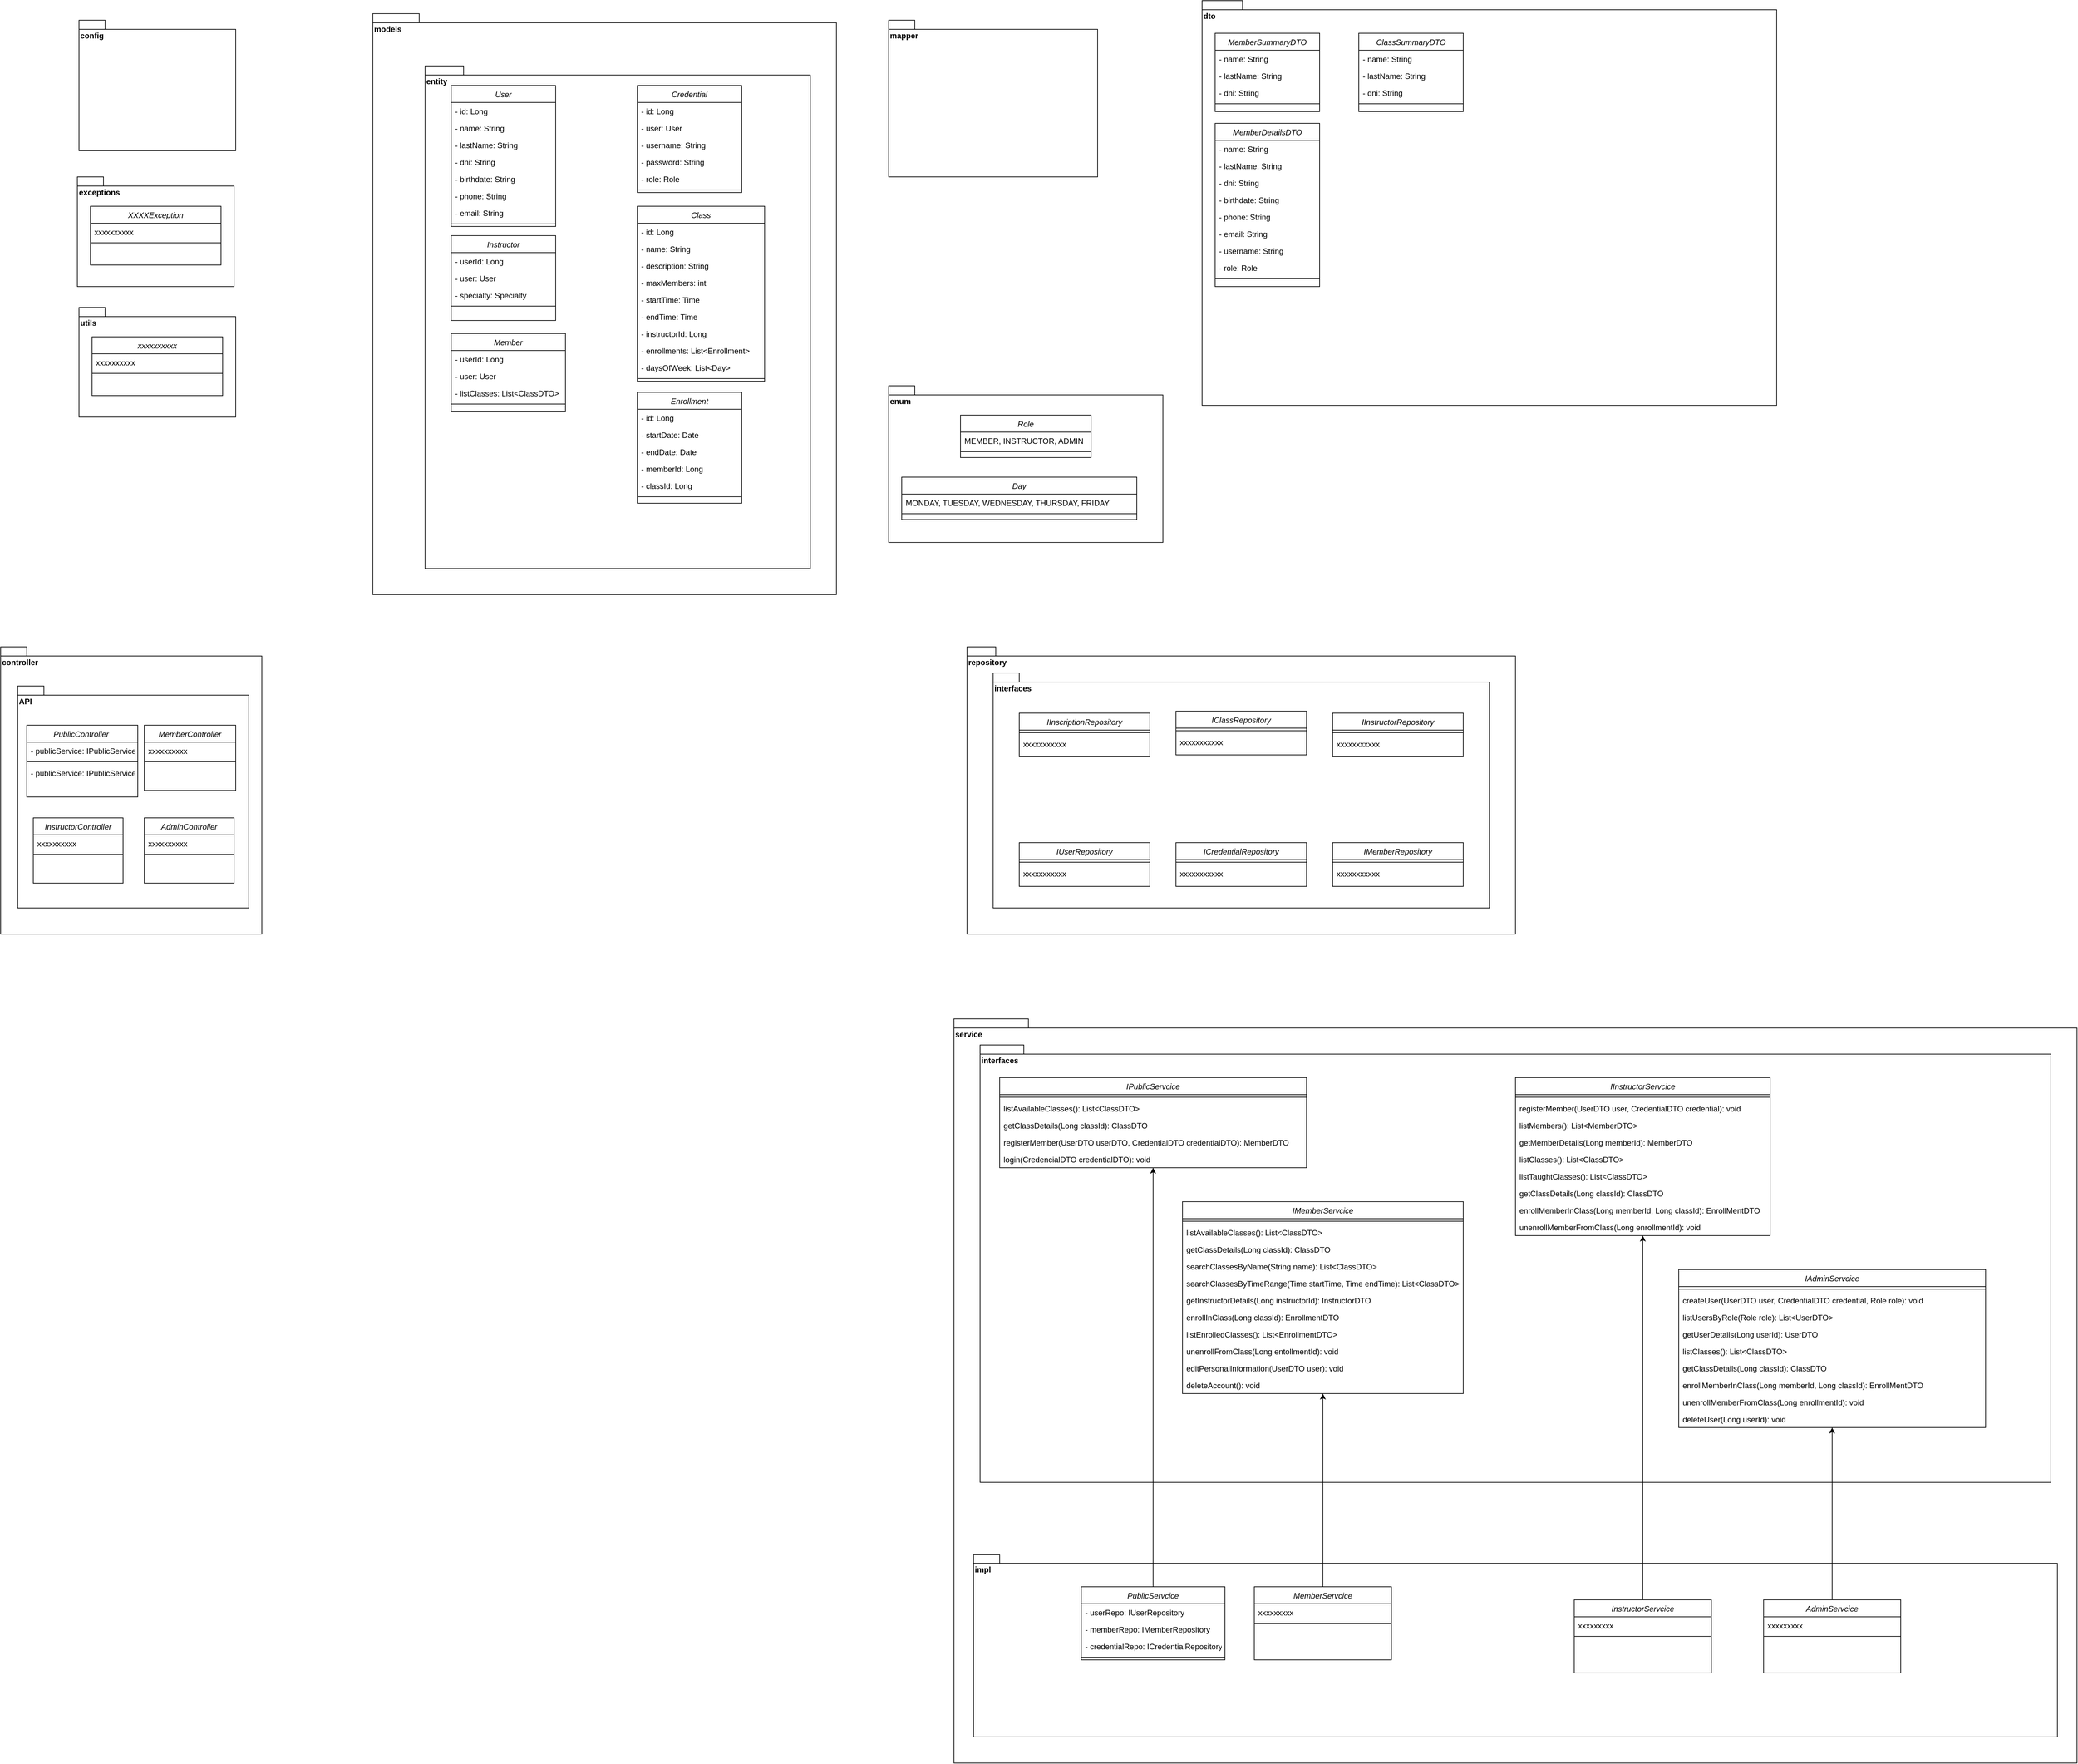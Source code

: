 <mxfile version="26.2.15">
  <diagram name="Página-1" id="p460b9YzsI_U2nG9TR7R">
    <mxGraphModel dx="4498" dy="1746" grid="1" gridSize="10" guides="1" tooltips="1" connect="1" arrows="1" fold="1" page="0" pageScale="1" pageWidth="827" pageHeight="1169" math="0" shadow="0">
      <root>
        <mxCell id="0" />
        <mxCell id="1" parent="0" />
        <mxCell id="_upFBxKR6f7IGh7Ch78z-1" value="controller" style="shape=folder;fontStyle=1;spacingTop=10;tabWidth=40;tabHeight=14;tabPosition=left;html=1;whiteSpace=wrap;align=left;verticalAlign=top;rounded=0;" parent="1" vertex="1">
          <mxGeometry x="-1360" y="640" width="400" height="440" as="geometry" />
        </mxCell>
        <mxCell id="_upFBxKR6f7IGh7Ch78z-163" value="API" style="shape=folder;fontStyle=1;spacingTop=10;tabWidth=40;tabHeight=14;tabPosition=left;html=1;whiteSpace=wrap;align=left;verticalAlign=top;rounded=0;" parent="1" vertex="1">
          <mxGeometry x="-1333.75" y="700" width="353.75" height="340" as="geometry" />
        </mxCell>
        <mxCell id="_upFBxKR6f7IGh7Ch78z-2" value="PublicController " style="swimlane;fontStyle=2;align=center;verticalAlign=top;childLayout=stackLayout;horizontal=1;startSize=26;horizontalStack=0;resizeParent=1;resizeLast=0;collapsible=1;marginBottom=0;rounded=0;shadow=0;strokeWidth=1;" parent="1" vertex="1">
          <mxGeometry x="-1320" y="760" width="170" height="110" as="geometry">
            <mxRectangle x="230" y="140" width="160" height="26" as="alternateBounds" />
          </mxGeometry>
        </mxCell>
        <mxCell id="_upFBxKR6f7IGh7Ch78z-3" value="- publicService: IPublicService" style="text;align=left;verticalAlign=top;spacingLeft=4;spacingRight=4;overflow=hidden;rotatable=0;points=[[0,0.5],[1,0.5]];portConstraint=eastwest;rounded=0;" parent="_upFBxKR6f7IGh7Ch78z-2" vertex="1">
          <mxGeometry y="26" width="170" height="26" as="geometry" />
        </mxCell>
        <mxCell id="_upFBxKR6f7IGh7Ch78z-4" value="" style="line;html=1;strokeWidth=1;align=left;verticalAlign=middle;spacingTop=-1;spacingLeft=3;spacingRight=3;rotatable=0;labelPosition=right;points=[];portConstraint=eastwest;rounded=0;" parent="_upFBxKR6f7IGh7Ch78z-2" vertex="1">
          <mxGeometry y="52" width="170" height="8" as="geometry" />
        </mxCell>
        <mxCell id="d76XzxfHICl--C4j3NWJ-72" value="- publicService: IPublicService" style="text;align=left;verticalAlign=top;spacingLeft=4;spacingRight=4;overflow=hidden;rotatable=0;points=[[0,0.5],[1,0.5]];portConstraint=eastwest;rounded=0;" vertex="1" parent="_upFBxKR6f7IGh7Ch78z-2">
          <mxGeometry y="60" width="170" height="26" as="geometry" />
        </mxCell>
        <mxCell id="_upFBxKR6f7IGh7Ch78z-10" value="MemberController" style="swimlane;fontStyle=2;align=center;verticalAlign=top;childLayout=stackLayout;horizontal=1;startSize=26;horizontalStack=0;resizeParent=1;resizeLast=0;collapsible=1;marginBottom=0;rounded=0;shadow=0;strokeWidth=1;" parent="1" vertex="1">
          <mxGeometry x="-1140" y="760" width="140" height="100" as="geometry">
            <mxRectangle x="230" y="140" width="160" height="26" as="alternateBounds" />
          </mxGeometry>
        </mxCell>
        <mxCell id="_upFBxKR6f7IGh7Ch78z-11" value="xxxxxxxxxx" style="text;align=left;verticalAlign=top;spacingLeft=4;spacingRight=4;overflow=hidden;rotatable=0;points=[[0,0.5],[1,0.5]];portConstraint=eastwest;rounded=0;" parent="_upFBxKR6f7IGh7Ch78z-10" vertex="1">
          <mxGeometry y="26" width="140" height="26" as="geometry" />
        </mxCell>
        <mxCell id="_upFBxKR6f7IGh7Ch78z-12" value="" style="line;html=1;strokeWidth=1;align=left;verticalAlign=middle;spacingTop=-1;spacingLeft=3;spacingRight=3;rotatable=0;labelPosition=right;points=[];portConstraint=eastwest;rounded=0;" parent="_upFBxKR6f7IGh7Ch78z-10" vertex="1">
          <mxGeometry y="52" width="140" height="8" as="geometry" />
        </mxCell>
        <mxCell id="_upFBxKR6f7IGh7Ch78z-24" value="models" style="shape=folder;fontStyle=1;spacingTop=10;tabWidth=40;tabHeight=14;tabPosition=left;html=1;whiteSpace=wrap;align=left;verticalAlign=top;rounded=0;" parent="1" vertex="1">
          <mxGeometry x="-790" y="-330" width="710" height="890" as="geometry" />
        </mxCell>
        <mxCell id="_upFBxKR6f7IGh7Ch78z-25" value="repository" style="shape=folder;fontStyle=1;spacingTop=10;tabWidth=40;tabHeight=14;tabPosition=left;html=1;whiteSpace=wrap;align=left;verticalAlign=top;rounded=0;" parent="1" vertex="1">
          <mxGeometry x="120" y="640" width="840" height="440" as="geometry" />
        </mxCell>
        <mxCell id="_upFBxKR6f7IGh7Ch78z-27" value="interfaces" style="shape=folder;fontStyle=1;spacingTop=10;tabWidth=40;tabHeight=14;tabPosition=left;html=1;whiteSpace=wrap;align=left;verticalAlign=top;rounded=0;" parent="1" vertex="1">
          <mxGeometry x="160" y="680" width="760" height="360" as="geometry" />
        </mxCell>
        <mxCell id="_upFBxKR6f7IGh7Ch78z-28" value="entity" style="shape=folder;fontStyle=1;spacingTop=10;tabWidth=40;tabHeight=14;tabPosition=left;html=1;whiteSpace=wrap;align=left;verticalAlign=top;labelPosition=center;verticalLabelPosition=middle;rounded=0;" parent="1" vertex="1">
          <mxGeometry x="-710" y="-250" width="590" height="770" as="geometry" />
        </mxCell>
        <mxCell id="_upFBxKR6f7IGh7Ch78z-29" value="User" style="swimlane;fontStyle=2;align=center;verticalAlign=top;childLayout=stackLayout;horizontal=1;startSize=26;horizontalStack=0;resizeParent=1;resizeLast=0;collapsible=1;marginBottom=0;rounded=0;shadow=0;strokeWidth=1;" parent="1" vertex="1">
          <mxGeometry x="-670" y="-220" width="160" height="216" as="geometry">
            <mxRectangle x="230" y="140" width="160" height="26" as="alternateBounds" />
          </mxGeometry>
        </mxCell>
        <mxCell id="_upFBxKR6f7IGh7Ch78z-30" value="- id: Long" style="text;align=left;verticalAlign=top;spacingLeft=4;spacingRight=4;overflow=hidden;rotatable=0;points=[[0,0.5],[1,0.5]];portConstraint=eastwest;rounded=0;shadow=0;html=0;" parent="_upFBxKR6f7IGh7Ch78z-29" vertex="1">
          <mxGeometry y="26" width="160" height="26" as="geometry" />
        </mxCell>
        <mxCell id="_upFBxKR6f7IGh7Ch78z-132" value="- name: String" style="text;align=left;verticalAlign=top;spacingLeft=4;spacingRight=4;overflow=hidden;rotatable=0;points=[[0,0.5],[1,0.5]];portConstraint=eastwest;rounded=0;shadow=0;html=0;" parent="_upFBxKR6f7IGh7Ch78z-29" vertex="1">
          <mxGeometry y="52" width="160" height="26" as="geometry" />
        </mxCell>
        <mxCell id="_upFBxKR6f7IGh7Ch78z-133" value="- lastName: String" style="text;align=left;verticalAlign=top;spacingLeft=4;spacingRight=4;overflow=hidden;rotatable=0;points=[[0,0.5],[1,0.5]];portConstraint=eastwest;rounded=0;shadow=0;html=0;" parent="_upFBxKR6f7IGh7Ch78z-29" vertex="1">
          <mxGeometry y="78" width="160" height="26" as="geometry" />
        </mxCell>
        <mxCell id="_upFBxKR6f7IGh7Ch78z-134" value="- dni: String" style="text;align=left;verticalAlign=top;spacingLeft=4;spacingRight=4;overflow=hidden;rotatable=0;points=[[0,0.5],[1,0.5]];portConstraint=eastwest;rounded=0;shadow=0;html=0;" parent="_upFBxKR6f7IGh7Ch78z-29" vertex="1">
          <mxGeometry y="104" width="160" height="26" as="geometry" />
        </mxCell>
        <mxCell id="_upFBxKR6f7IGh7Ch78z-135" value="- birthdate: String" style="text;align=left;verticalAlign=top;spacingLeft=4;spacingRight=4;overflow=hidden;rotatable=0;points=[[0,0.5],[1,0.5]];portConstraint=eastwest;rounded=0;shadow=0;html=0;" parent="_upFBxKR6f7IGh7Ch78z-29" vertex="1">
          <mxGeometry y="130" width="160" height="26" as="geometry" />
        </mxCell>
        <mxCell id="_upFBxKR6f7IGh7Ch78z-160" value="- phone: String" style="text;align=left;verticalAlign=top;spacingLeft=4;spacingRight=4;overflow=hidden;rotatable=0;points=[[0,0.5],[1,0.5]];portConstraint=eastwest;rounded=0;shadow=0;html=0;" parent="_upFBxKR6f7IGh7Ch78z-29" vertex="1">
          <mxGeometry y="156" width="160" height="26" as="geometry" />
        </mxCell>
        <mxCell id="_upFBxKR6f7IGh7Ch78z-162" value="- email: String" style="text;align=left;verticalAlign=top;spacingLeft=4;spacingRight=4;overflow=hidden;rotatable=0;points=[[0,0.5],[1,0.5]];portConstraint=eastwest;rounded=0;shadow=0;html=0;" parent="_upFBxKR6f7IGh7Ch78z-29" vertex="1">
          <mxGeometry y="182" width="160" height="26" as="geometry" />
        </mxCell>
        <mxCell id="_upFBxKR6f7IGh7Ch78z-33" value="" style="line;html=1;strokeWidth=1;align=left;verticalAlign=middle;spacingTop=-1;spacingLeft=3;spacingRight=3;rotatable=0;labelPosition=right;points=[];portConstraint=eastwest;rounded=0;" parent="_upFBxKR6f7IGh7Ch78z-29" vertex="1">
          <mxGeometry y="208" width="160" height="8" as="geometry" />
        </mxCell>
        <mxCell id="_upFBxKR6f7IGh7Ch78z-34" value="Member" style="swimlane;fontStyle=2;align=center;verticalAlign=top;childLayout=stackLayout;horizontal=1;startSize=26;horizontalStack=0;resizeParent=1;resizeLast=0;collapsible=1;marginBottom=0;rounded=0;shadow=0;strokeWidth=1;" parent="1" vertex="1">
          <mxGeometry x="-670" y="160" width="175" height="120" as="geometry">
            <mxRectangle x="230" y="140" width="160" height="26" as="alternateBounds" />
          </mxGeometry>
        </mxCell>
        <mxCell id="_upFBxKR6f7IGh7Ch78z-35" value="- userId: Long" style="text;align=left;verticalAlign=top;spacingLeft=4;spacingRight=4;overflow=hidden;rotatable=0;points=[[0,0.5],[1,0.5]];portConstraint=eastwest;rounded=0;shadow=0;html=0;" parent="_upFBxKR6f7IGh7Ch78z-34" vertex="1">
          <mxGeometry y="26" width="175" height="26" as="geometry" />
        </mxCell>
        <mxCell id="_upFBxKR6f7IGh7Ch78z-195" value="- user: User" style="text;align=left;verticalAlign=top;spacingLeft=4;spacingRight=4;overflow=hidden;rotatable=0;points=[[0,0.5],[1,0.5]];portConstraint=eastwest;rounded=0;shadow=0;html=0;" parent="_upFBxKR6f7IGh7Ch78z-34" vertex="1">
          <mxGeometry y="52" width="175" height="26" as="geometry" />
        </mxCell>
        <mxCell id="_upFBxKR6f7IGh7Ch78z-196" value="- listClasses: List&lt;ClassDTO&gt;" style="text;align=left;verticalAlign=top;spacingLeft=4;spacingRight=4;overflow=hidden;rotatable=0;points=[[0,0.5],[1,0.5]];portConstraint=eastwest;rounded=0;shadow=0;html=0;" parent="_upFBxKR6f7IGh7Ch78z-34" vertex="1">
          <mxGeometry y="78" width="175" height="26" as="geometry" />
        </mxCell>
        <mxCell id="_upFBxKR6f7IGh7Ch78z-40" value="" style="line;html=1;strokeWidth=1;align=left;verticalAlign=middle;spacingTop=-1;spacingLeft=3;spacingRight=3;rotatable=0;labelPosition=right;points=[];portConstraint=eastwest;rounded=0;" parent="_upFBxKR6f7IGh7Ch78z-34" vertex="1">
          <mxGeometry y="104" width="175" height="8" as="geometry" />
        </mxCell>
        <mxCell id="_upFBxKR6f7IGh7Ch78z-41" value="Instructor" style="swimlane;fontStyle=2;align=center;verticalAlign=top;childLayout=stackLayout;horizontal=1;startSize=26;horizontalStack=0;resizeParent=1;resizeLast=0;collapsible=1;marginBottom=0;rounded=0;shadow=0;strokeWidth=1;" parent="1" vertex="1">
          <mxGeometry x="-670" y="10" width="160" height="130" as="geometry">
            <mxRectangle x="230" y="140" width="160" height="26" as="alternateBounds" />
          </mxGeometry>
        </mxCell>
        <mxCell id="_upFBxKR6f7IGh7Ch78z-42" value="- userId: Long" style="text;align=left;verticalAlign=top;spacingLeft=4;spacingRight=4;overflow=hidden;rotatable=0;points=[[0,0.5],[1,0.5]];portConstraint=eastwest;rounded=0;shadow=0;html=0;" parent="_upFBxKR6f7IGh7Ch78z-41" vertex="1">
          <mxGeometry y="26" width="160" height="26" as="geometry" />
        </mxCell>
        <mxCell id="d76XzxfHICl--C4j3NWJ-1" value="- user: User" style="text;align=left;verticalAlign=top;spacingLeft=4;spacingRight=4;overflow=hidden;rotatable=0;points=[[0,0.5],[1,0.5]];portConstraint=eastwest;rounded=0;shadow=0;html=0;" vertex="1" parent="_upFBxKR6f7IGh7Ch78z-41">
          <mxGeometry y="52" width="160" height="26" as="geometry" />
        </mxCell>
        <mxCell id="d76XzxfHICl--C4j3NWJ-2" value="- specialty: Specialty" style="text;align=left;verticalAlign=top;spacingLeft=4;spacingRight=4;overflow=hidden;rotatable=0;points=[[0,0.5],[1,0.5]];portConstraint=eastwest;rounded=0;shadow=0;html=0;" vertex="1" parent="_upFBxKR6f7IGh7Ch78z-41">
          <mxGeometry y="78" width="160" height="26" as="geometry" />
        </mxCell>
        <mxCell id="_upFBxKR6f7IGh7Ch78z-47" value="" style="line;html=1;strokeWidth=1;align=left;verticalAlign=middle;spacingTop=-1;spacingLeft=3;spacingRight=3;rotatable=0;labelPosition=right;points=[];portConstraint=eastwest;rounded=0;" parent="_upFBxKR6f7IGh7Ch78z-41" vertex="1">
          <mxGeometry y="104" width="160" height="8" as="geometry" />
        </mxCell>
        <mxCell id="_upFBxKR6f7IGh7Ch78z-59" value="IMemberRepository" style="swimlane;fontStyle=2;align=center;verticalAlign=top;childLayout=stackLayout;horizontal=1;startSize=26;horizontalStack=0;resizeParent=1;resizeLast=0;collapsible=1;marginBottom=0;rounded=0;shadow=0;strokeWidth=1;" parent="1" vertex="1">
          <mxGeometry x="680" y="940" width="200" height="67" as="geometry">
            <mxRectangle x="230" y="140" width="160" height="26" as="alternateBounds" />
          </mxGeometry>
        </mxCell>
        <mxCell id="_upFBxKR6f7IGh7Ch78z-60" value="" style="line;html=1;strokeWidth=1;align=left;verticalAlign=middle;spacingTop=-1;spacingLeft=3;spacingRight=3;rotatable=0;labelPosition=right;points=[];portConstraint=eastwest;rounded=0;" parent="_upFBxKR6f7IGh7Ch78z-59" vertex="1">
          <mxGeometry y="26" width="200" height="8" as="geometry" />
        </mxCell>
        <mxCell id="_upFBxKR6f7IGh7Ch78z-61" value="xxxxxxxxxxx" style="text;align=left;verticalAlign=top;spacingLeft=4;spacingRight=4;overflow=hidden;rotatable=0;points=[[0,0.5],[1,0.5]];portConstraint=eastwest;rounded=0;" parent="_upFBxKR6f7IGh7Ch78z-59" vertex="1">
          <mxGeometry y="34" width="200" height="26" as="geometry" />
        </mxCell>
        <mxCell id="_upFBxKR6f7IGh7Ch78z-62" value="IUserRepository" style="swimlane;fontStyle=2;align=center;verticalAlign=top;childLayout=stackLayout;horizontal=1;startSize=26;horizontalStack=0;resizeParent=1;resizeLast=0;collapsible=1;marginBottom=0;rounded=0;shadow=0;strokeWidth=1;" parent="1" vertex="1">
          <mxGeometry x="200" y="940" width="200" height="67" as="geometry">
            <mxRectangle x="230" y="140" width="160" height="26" as="alternateBounds" />
          </mxGeometry>
        </mxCell>
        <mxCell id="_upFBxKR6f7IGh7Ch78z-63" value="" style="line;html=1;strokeWidth=1;align=left;verticalAlign=middle;spacingTop=-1;spacingLeft=3;spacingRight=3;rotatable=0;labelPosition=right;points=[];portConstraint=eastwest;rounded=0;" parent="_upFBxKR6f7IGh7Ch78z-62" vertex="1">
          <mxGeometry y="26" width="200" height="8" as="geometry" />
        </mxCell>
        <mxCell id="_upFBxKR6f7IGh7Ch78z-64" value="xxxxxxxxxxx" style="text;align=left;verticalAlign=top;spacingLeft=4;spacingRight=4;overflow=hidden;rotatable=0;points=[[0,0.5],[1,0.5]];portConstraint=eastwest;rounded=0;" parent="_upFBxKR6f7IGh7Ch78z-62" vertex="1">
          <mxGeometry y="34" width="200" height="26" as="geometry" />
        </mxCell>
        <mxCell id="_upFBxKR6f7IGh7Ch78z-65" value="ICredentialRepository" style="swimlane;fontStyle=2;align=center;verticalAlign=top;childLayout=stackLayout;horizontal=1;startSize=26;horizontalStack=0;resizeParent=1;resizeLast=0;collapsible=1;marginBottom=0;rounded=0;shadow=0;strokeWidth=1;" parent="1" vertex="1">
          <mxGeometry x="440" y="940" width="200" height="67" as="geometry">
            <mxRectangle x="230" y="140" width="160" height="26" as="alternateBounds" />
          </mxGeometry>
        </mxCell>
        <mxCell id="_upFBxKR6f7IGh7Ch78z-66" value="" style="line;html=1;strokeWidth=1;align=left;verticalAlign=middle;spacingTop=-1;spacingLeft=3;spacingRight=3;rotatable=0;labelPosition=right;points=[];portConstraint=eastwest;rounded=0;" parent="_upFBxKR6f7IGh7Ch78z-65" vertex="1">
          <mxGeometry y="26" width="200" height="8" as="geometry" />
        </mxCell>
        <mxCell id="_upFBxKR6f7IGh7Ch78z-67" value="xxxxxxxxxxx" style="text;align=left;verticalAlign=top;spacingLeft=4;spacingRight=4;overflow=hidden;rotatable=0;points=[[0,0.5],[1,0.5]];portConstraint=eastwest;rounded=0;" parent="_upFBxKR6f7IGh7Ch78z-65" vertex="1">
          <mxGeometry y="34" width="200" height="26" as="geometry" />
        </mxCell>
        <mxCell id="_upFBxKR6f7IGh7Ch78z-79" value="service" style="shape=folder;fontStyle=1;spacingTop=10;tabWidth=40;tabHeight=14;tabPosition=left;html=1;whiteSpace=wrap;align=left;verticalAlign=top;rounded=0;" parent="1" vertex="1">
          <mxGeometry x="100" y="1210" width="1720" height="1140" as="geometry" />
        </mxCell>
        <mxCell id="_upFBxKR6f7IGh7Ch78z-81" value="interfaces" style="shape=folder;fontStyle=1;spacingTop=10;tabWidth=40;tabHeight=14;tabPosition=left;html=1;whiteSpace=wrap;align=left;verticalAlign=top;rounded=0;" parent="1" vertex="1">
          <mxGeometry x="140" y="1250" width="1640" height="670" as="geometry" />
        </mxCell>
        <mxCell id="_upFBxKR6f7IGh7Ch78z-98" value="IMemberServcice" style="swimlane;fontStyle=2;align=center;verticalAlign=top;childLayout=stackLayout;horizontal=1;startSize=26;horizontalStack=0;resizeParent=1;resizeLast=0;collapsible=1;marginBottom=0;rounded=0;shadow=0;strokeWidth=1;" parent="1" vertex="1">
          <mxGeometry x="450" y="1490" width="430" height="294" as="geometry">
            <mxRectangle x="230" y="140" width="160" height="26" as="alternateBounds" />
          </mxGeometry>
        </mxCell>
        <mxCell id="_upFBxKR6f7IGh7Ch78z-99" value="" style="line;html=1;strokeWidth=1;align=left;verticalAlign=middle;spacingTop=-1;spacingLeft=3;spacingRight=3;rotatable=0;labelPosition=right;points=[];portConstraint=eastwest;rounded=0;" parent="_upFBxKR6f7IGh7Ch78z-98" vertex="1">
          <mxGeometry y="26" width="430" height="8" as="geometry" />
        </mxCell>
        <mxCell id="_upFBxKR6f7IGh7Ch78z-100" value="listAvailableClasses(): List&lt;ClassDTO&gt;" style="text;align=left;verticalAlign=top;spacingLeft=4;spacingRight=4;overflow=hidden;rotatable=0;points=[[0,0.5],[1,0.5]];portConstraint=eastwest;rounded=0;" parent="_upFBxKR6f7IGh7Ch78z-98" vertex="1">
          <mxGeometry y="34" width="430" height="26" as="geometry" />
        </mxCell>
        <mxCell id="d76XzxfHICl--C4j3NWJ-11" value="getClassDetails(Long classId): ClassDTO" style="text;align=left;verticalAlign=top;spacingLeft=4;spacingRight=4;overflow=hidden;rotatable=0;points=[[0,0.5],[1,0.5]];portConstraint=eastwest;rounded=0;" vertex="1" parent="_upFBxKR6f7IGh7Ch78z-98">
          <mxGeometry y="60" width="430" height="26" as="geometry" />
        </mxCell>
        <mxCell id="d76XzxfHICl--C4j3NWJ-12" value="searchClassesByName(String name): List&lt;ClassDTO&gt;" style="text;align=left;verticalAlign=top;spacingLeft=4;spacingRight=4;overflow=hidden;rotatable=0;points=[[0,0.5],[1,0.5]];portConstraint=eastwest;rounded=0;" vertex="1" parent="_upFBxKR6f7IGh7Ch78z-98">
          <mxGeometry y="86" width="430" height="26" as="geometry" />
        </mxCell>
        <mxCell id="d76XzxfHICl--C4j3NWJ-13" value="searchClassesByTimeRange(Time startTime, Time endTime): List&lt;ClassDTO&gt;" style="text;align=left;verticalAlign=top;spacingLeft=4;spacingRight=4;overflow=hidden;rotatable=0;points=[[0,0.5],[1,0.5]];portConstraint=eastwest;rounded=0;" vertex="1" parent="_upFBxKR6f7IGh7Ch78z-98">
          <mxGeometry y="112" width="430" height="26" as="geometry" />
        </mxCell>
        <mxCell id="d76XzxfHICl--C4j3NWJ-14" value="getInstructorDetails(Long instructorId): InstructorDTO" style="text;align=left;verticalAlign=top;spacingLeft=4;spacingRight=4;overflow=hidden;rotatable=0;points=[[0,0.5],[1,0.5]];portConstraint=eastwest;rounded=0;" vertex="1" parent="_upFBxKR6f7IGh7Ch78z-98">
          <mxGeometry y="138" width="430" height="26" as="geometry" />
        </mxCell>
        <mxCell id="d76XzxfHICl--C4j3NWJ-15" value="enrollInClass(Long classId): EnrollmentDTO" style="text;align=left;verticalAlign=top;spacingLeft=4;spacingRight=4;overflow=hidden;rotatable=0;points=[[0,0.5],[1,0.5]];portConstraint=eastwest;rounded=0;" vertex="1" parent="_upFBxKR6f7IGh7Ch78z-98">
          <mxGeometry y="164" width="430" height="26" as="geometry" />
        </mxCell>
        <mxCell id="d76XzxfHICl--C4j3NWJ-16" value="listEnrolledClasses(): List&lt;EnrollmentDTO&gt;" style="text;align=left;verticalAlign=top;spacingLeft=4;spacingRight=4;overflow=hidden;rotatable=0;points=[[0,0.5],[1,0.5]];portConstraint=eastwest;rounded=0;" vertex="1" parent="_upFBxKR6f7IGh7Ch78z-98">
          <mxGeometry y="190" width="430" height="26" as="geometry" />
        </mxCell>
        <mxCell id="d76XzxfHICl--C4j3NWJ-17" value="unenrollFromClass(Long entollmentId): void" style="text;align=left;verticalAlign=top;spacingLeft=4;spacingRight=4;overflow=hidden;rotatable=0;points=[[0,0.5],[1,0.5]];portConstraint=eastwest;rounded=0;" vertex="1" parent="_upFBxKR6f7IGh7Ch78z-98">
          <mxGeometry y="216" width="430" height="26" as="geometry" />
        </mxCell>
        <mxCell id="d76XzxfHICl--C4j3NWJ-18" value="editPersonalInformation(UserDTO user): void" style="text;align=left;verticalAlign=top;spacingLeft=4;spacingRight=4;overflow=hidden;rotatable=0;points=[[0,0.5],[1,0.5]];portConstraint=eastwest;rounded=0;" vertex="1" parent="_upFBxKR6f7IGh7Ch78z-98">
          <mxGeometry y="242" width="430" height="26" as="geometry" />
        </mxCell>
        <mxCell id="d76XzxfHICl--C4j3NWJ-19" value="deleteAccount(): void" style="text;align=left;verticalAlign=top;spacingLeft=4;spacingRight=4;overflow=hidden;rotatable=0;points=[[0,0.5],[1,0.5]];portConstraint=eastwest;rounded=0;" vertex="1" parent="_upFBxKR6f7IGh7Ch78z-98">
          <mxGeometry y="268" width="430" height="26" as="geometry" />
        </mxCell>
        <mxCell id="_upFBxKR6f7IGh7Ch78z-108" value="exceptions" style="shape=folder;fontStyle=1;spacingTop=10;tabWidth=40;tabHeight=14;tabPosition=left;html=1;whiteSpace=wrap;align=left;verticalAlign=top;rounded=0;" parent="1" vertex="1">
          <mxGeometry x="-1242.5" y="-80" width="240" height="168" as="geometry" />
        </mxCell>
        <mxCell id="_upFBxKR6f7IGh7Ch78z-109" value="XXXXException" style="swimlane;fontStyle=2;align=center;verticalAlign=top;childLayout=stackLayout;horizontal=1;startSize=26;horizontalStack=0;resizeParent=1;resizeLast=0;collapsible=1;marginBottom=0;rounded=0;shadow=0;strokeWidth=1;" parent="1" vertex="1">
          <mxGeometry x="-1222.5" y="-35" width="200" height="90" as="geometry">
            <mxRectangle x="230" y="140" width="160" height="26" as="alternateBounds" />
          </mxGeometry>
        </mxCell>
        <mxCell id="_upFBxKR6f7IGh7Ch78z-110" value="xxxxxxxxxx" style="text;align=left;verticalAlign=top;spacingLeft=4;spacingRight=4;overflow=hidden;rotatable=0;points=[[0,0.5],[1,0.5]];portConstraint=eastwest;rounded=0;" parent="_upFBxKR6f7IGh7Ch78z-109" vertex="1">
          <mxGeometry y="26" width="200" height="26" as="geometry" />
        </mxCell>
        <mxCell id="_upFBxKR6f7IGh7Ch78z-111" value="" style="line;html=1;strokeWidth=1;align=left;verticalAlign=middle;spacingTop=-1;spacingLeft=3;spacingRight=3;rotatable=0;labelPosition=right;points=[];portConstraint=eastwest;rounded=0;" parent="_upFBxKR6f7IGh7Ch78z-109" vertex="1">
          <mxGeometry y="52" width="200" height="8" as="geometry" />
        </mxCell>
        <mxCell id="_upFBxKR6f7IGh7Ch78z-112" value="utils" style="shape=folder;fontStyle=1;spacingTop=10;tabWidth=40;tabHeight=14;tabPosition=left;html=1;whiteSpace=wrap;align=left;verticalAlign=top;rounded=0;" parent="1" vertex="1">
          <mxGeometry x="-1240" y="120" width="240" height="168" as="geometry" />
        </mxCell>
        <mxCell id="_upFBxKR6f7IGh7Ch78z-113" value="xxxxxxxxxx" style="swimlane;fontStyle=2;align=center;verticalAlign=top;childLayout=stackLayout;horizontal=1;startSize=26;horizontalStack=0;resizeParent=1;resizeLast=0;collapsible=1;marginBottom=0;rounded=0;shadow=0;strokeWidth=1;" parent="1" vertex="1">
          <mxGeometry x="-1220" y="165" width="200" height="90" as="geometry">
            <mxRectangle x="230" y="140" width="160" height="26" as="alternateBounds" />
          </mxGeometry>
        </mxCell>
        <mxCell id="_upFBxKR6f7IGh7Ch78z-114" value="xxxxxxxxxx" style="text;align=left;verticalAlign=top;spacingLeft=4;spacingRight=4;overflow=hidden;rotatable=0;points=[[0,0.5],[1,0.5]];portConstraint=eastwest;rounded=0;" parent="_upFBxKR6f7IGh7Ch78z-113" vertex="1">
          <mxGeometry y="26" width="200" height="26" as="geometry" />
        </mxCell>
        <mxCell id="_upFBxKR6f7IGh7Ch78z-115" value="" style="line;html=1;strokeWidth=1;align=left;verticalAlign=middle;spacingTop=-1;spacingLeft=3;spacingRight=3;rotatable=0;labelPosition=right;points=[];portConstraint=eastwest;rounded=0;" parent="_upFBxKR6f7IGh7Ch78z-113" vertex="1">
          <mxGeometry y="52" width="200" height="8" as="geometry" />
        </mxCell>
        <mxCell id="_upFBxKR6f7IGh7Ch78z-126" value="Class" style="swimlane;fontStyle=2;align=center;verticalAlign=top;childLayout=stackLayout;horizontal=1;startSize=26;horizontalStack=0;resizeParent=1;resizeLast=0;collapsible=1;marginBottom=0;rounded=0;shadow=0;strokeWidth=1;" parent="1" vertex="1">
          <mxGeometry x="-385" y="-35" width="195" height="268" as="geometry">
            <mxRectangle x="230" y="140" width="160" height="26" as="alternateBounds" />
          </mxGeometry>
        </mxCell>
        <mxCell id="_upFBxKR6f7IGh7Ch78z-127" value="- id: Long" style="text;align=left;verticalAlign=top;spacingLeft=4;spacingRight=4;overflow=hidden;rotatable=0;points=[[0,0.5],[1,0.5]];portConstraint=eastwest;rounded=0;shadow=0;html=0;" parent="_upFBxKR6f7IGh7Ch78z-126" vertex="1">
          <mxGeometry y="26" width="195" height="26" as="geometry" />
        </mxCell>
        <mxCell id="_upFBxKR6f7IGh7Ch78z-207" value="- name: String" style="text;align=left;verticalAlign=top;spacingLeft=4;spacingRight=4;overflow=hidden;rotatable=0;points=[[0,0.5],[1,0.5]];portConstraint=eastwest;rounded=0;shadow=0;html=0;" parent="_upFBxKR6f7IGh7Ch78z-126" vertex="1">
          <mxGeometry y="52" width="195" height="26" as="geometry" />
        </mxCell>
        <mxCell id="_upFBxKR6f7IGh7Ch78z-209" value="- description: String" style="text;align=left;verticalAlign=top;spacingLeft=4;spacingRight=4;overflow=hidden;rotatable=0;points=[[0,0.5],[1,0.5]];portConstraint=eastwest;rounded=0;shadow=0;html=0;" parent="_upFBxKR6f7IGh7Ch78z-126" vertex="1">
          <mxGeometry y="78" width="195" height="26" as="geometry" />
        </mxCell>
        <mxCell id="d76XzxfHICl--C4j3NWJ-93" value="- maxMembers: int" style="text;align=left;verticalAlign=top;spacingLeft=4;spacingRight=4;overflow=hidden;rotatable=0;points=[[0,0.5],[1,0.5]];portConstraint=eastwest;rounded=0;shadow=0;html=0;" vertex="1" parent="_upFBxKR6f7IGh7Ch78z-126">
          <mxGeometry y="104" width="195" height="26" as="geometry" />
        </mxCell>
        <mxCell id="d76XzxfHICl--C4j3NWJ-94" value="- startTime: Time" style="text;align=left;verticalAlign=top;spacingLeft=4;spacingRight=4;overflow=hidden;rotatable=0;points=[[0,0.5],[1,0.5]];portConstraint=eastwest;rounded=0;shadow=0;html=0;" vertex="1" parent="_upFBxKR6f7IGh7Ch78z-126">
          <mxGeometry y="130" width="195" height="26" as="geometry" />
        </mxCell>
        <mxCell id="d76XzxfHICl--C4j3NWJ-95" value="- endTime: Time" style="text;align=left;verticalAlign=top;spacingLeft=4;spacingRight=4;overflow=hidden;rotatable=0;points=[[0,0.5],[1,0.5]];portConstraint=eastwest;rounded=0;shadow=0;html=0;" vertex="1" parent="_upFBxKR6f7IGh7Ch78z-126">
          <mxGeometry y="156" width="195" height="26" as="geometry" />
        </mxCell>
        <mxCell id="_upFBxKR6f7IGh7Ch78z-208" value="- instructorId: Long" style="text;align=left;verticalAlign=top;spacingLeft=4;spacingRight=4;overflow=hidden;rotatable=0;points=[[0,0.5],[1,0.5]];portConstraint=eastwest;rounded=0;shadow=0;html=0;" parent="_upFBxKR6f7IGh7Ch78z-126" vertex="1">
          <mxGeometry y="182" width="195" height="26" as="geometry" />
        </mxCell>
        <mxCell id="d76XzxfHICl--C4j3NWJ-97" value="- enrollments: List&lt;Enrollment&gt;" style="text;align=left;verticalAlign=top;spacingLeft=4;spacingRight=4;overflow=hidden;rotatable=0;points=[[0,0.5],[1,0.5]];portConstraint=eastwest;rounded=0;shadow=0;html=0;" vertex="1" parent="_upFBxKR6f7IGh7Ch78z-126">
          <mxGeometry y="208" width="195" height="26" as="geometry" />
        </mxCell>
        <mxCell id="d76XzxfHICl--C4j3NWJ-96" value="- daysOfWeek: List&lt;Day&gt;" style="text;align=left;verticalAlign=top;spacingLeft=4;spacingRight=4;overflow=hidden;rotatable=0;points=[[0,0.5],[1,0.5]];portConstraint=eastwest;rounded=0;shadow=0;html=0;" vertex="1" parent="_upFBxKR6f7IGh7Ch78z-126">
          <mxGeometry y="234" width="195" height="26" as="geometry" />
        </mxCell>
        <mxCell id="_upFBxKR6f7IGh7Ch78z-128" value="" style="line;html=1;strokeWidth=1;align=left;verticalAlign=middle;spacingTop=-1;spacingLeft=3;spacingRight=3;rotatable=0;labelPosition=right;points=[];portConstraint=eastwest;rounded=0;" parent="_upFBxKR6f7IGh7Ch78z-126" vertex="1">
          <mxGeometry y="260" width="195" height="8" as="geometry" />
        </mxCell>
        <mxCell id="_upFBxKR6f7IGh7Ch78z-139" value="Enrollment" style="swimlane;fontStyle=2;align=center;verticalAlign=top;childLayout=stackLayout;horizontal=1;startSize=26;horizontalStack=0;resizeParent=1;resizeLast=0;collapsible=1;marginBottom=0;rounded=0;shadow=0;strokeWidth=1;" parent="1" vertex="1">
          <mxGeometry x="-385" y="250" width="160" height="170" as="geometry">
            <mxRectangle x="230" y="140" width="160" height="26" as="alternateBounds" />
          </mxGeometry>
        </mxCell>
        <mxCell id="_upFBxKR6f7IGh7Ch78z-140" value="- id: Long" style="text;align=left;verticalAlign=top;spacingLeft=4;spacingRight=4;overflow=hidden;rotatable=0;points=[[0,0.5],[1,0.5]];portConstraint=eastwest;rounded=0;shadow=0;html=0;" parent="_upFBxKR6f7IGh7Ch78z-139" vertex="1">
          <mxGeometry y="26" width="160" height="26" as="geometry" />
        </mxCell>
        <mxCell id="d76XzxfHICl--C4j3NWJ-98" value="- startDate: Date" style="text;align=left;verticalAlign=top;spacingLeft=4;spacingRight=4;overflow=hidden;rotatable=0;points=[[0,0.5],[1,0.5]];portConstraint=eastwest;rounded=0;shadow=0;html=0;" vertex="1" parent="_upFBxKR6f7IGh7Ch78z-139">
          <mxGeometry y="52" width="160" height="26" as="geometry" />
        </mxCell>
        <mxCell id="d76XzxfHICl--C4j3NWJ-99" value="- endDate: Date" style="text;align=left;verticalAlign=top;spacingLeft=4;spacingRight=4;overflow=hidden;rotatable=0;points=[[0,0.5],[1,0.5]];portConstraint=eastwest;rounded=0;shadow=0;html=0;" vertex="1" parent="_upFBxKR6f7IGh7Ch78z-139">
          <mxGeometry y="78" width="160" height="26" as="geometry" />
        </mxCell>
        <mxCell id="d76XzxfHICl--C4j3NWJ-100" value="- memberId: Long" style="text;align=left;verticalAlign=top;spacingLeft=4;spacingRight=4;overflow=hidden;rotatable=0;points=[[0,0.5],[1,0.5]];portConstraint=eastwest;rounded=0;shadow=0;html=0;" vertex="1" parent="_upFBxKR6f7IGh7Ch78z-139">
          <mxGeometry y="104" width="160" height="26" as="geometry" />
        </mxCell>
        <mxCell id="d76XzxfHICl--C4j3NWJ-101" value="- classId: Long" style="text;align=left;verticalAlign=top;spacingLeft=4;spacingRight=4;overflow=hidden;rotatable=0;points=[[0,0.5],[1,0.5]];portConstraint=eastwest;rounded=0;shadow=0;html=0;" vertex="1" parent="_upFBxKR6f7IGh7Ch78z-139">
          <mxGeometry y="130" width="160" height="26" as="geometry" />
        </mxCell>
        <mxCell id="_upFBxKR6f7IGh7Ch78z-141" value="" style="line;html=1;strokeWidth=1;align=left;verticalAlign=middle;spacingTop=-1;spacingLeft=3;spacingRight=3;rotatable=0;labelPosition=right;points=[];portConstraint=eastwest;rounded=0;" parent="_upFBxKR6f7IGh7Ch78z-139" vertex="1">
          <mxGeometry y="156" width="160" height="8" as="geometry" />
        </mxCell>
        <mxCell id="_upFBxKR6f7IGh7Ch78z-142" value="Credential" style="swimlane;fontStyle=2;align=center;verticalAlign=top;childLayout=stackLayout;horizontal=1;startSize=26;horizontalStack=0;resizeParent=1;resizeLast=0;collapsible=1;marginBottom=0;rounded=0;shadow=0;strokeWidth=1;" parent="1" vertex="1">
          <mxGeometry x="-385" y="-220" width="160" height="164" as="geometry">
            <mxRectangle x="230" y="140" width="160" height="26" as="alternateBounds" />
          </mxGeometry>
        </mxCell>
        <mxCell id="_upFBxKR6f7IGh7Ch78z-143" value="- id: Long" style="text;align=left;verticalAlign=top;spacingLeft=4;spacingRight=4;overflow=hidden;rotatable=0;points=[[0,0.5],[1,0.5]];portConstraint=eastwest;rounded=0;shadow=0;html=0;" parent="_upFBxKR6f7IGh7Ch78z-142" vertex="1">
          <mxGeometry y="26" width="160" height="26" as="geometry" />
        </mxCell>
        <mxCell id="_upFBxKR6f7IGh7Ch78z-144" value="- user: User" style="text;align=left;verticalAlign=top;spacingLeft=4;spacingRight=4;overflow=hidden;rotatable=0;points=[[0,0.5],[1,0.5]];portConstraint=eastwest;rounded=0;shadow=0;html=0;" parent="_upFBxKR6f7IGh7Ch78z-142" vertex="1">
          <mxGeometry y="52" width="160" height="26" as="geometry" />
        </mxCell>
        <mxCell id="_upFBxKR6f7IGh7Ch78z-145" value="- username: String" style="text;align=left;verticalAlign=top;spacingLeft=4;spacingRight=4;overflow=hidden;rotatable=0;points=[[0,0.5],[1,0.5]];portConstraint=eastwest;rounded=0;shadow=0;html=0;" parent="_upFBxKR6f7IGh7Ch78z-142" vertex="1">
          <mxGeometry y="78" width="160" height="26" as="geometry" />
        </mxCell>
        <mxCell id="_upFBxKR6f7IGh7Ch78z-146" value="- password: String" style="text;align=left;verticalAlign=top;spacingLeft=4;spacingRight=4;overflow=hidden;rotatable=0;points=[[0,0.5],[1,0.5]];portConstraint=eastwest;rounded=0;shadow=0;html=0;" parent="_upFBxKR6f7IGh7Ch78z-142" vertex="1">
          <mxGeometry y="104" width="160" height="26" as="geometry" />
        </mxCell>
        <mxCell id="_upFBxKR6f7IGh7Ch78z-147" value="- role: Role" style="text;align=left;verticalAlign=top;spacingLeft=4;spacingRight=4;overflow=hidden;rotatable=0;points=[[0,0.5],[1,0.5]];portConstraint=eastwest;rounded=0;shadow=0;html=0;" parent="_upFBxKR6f7IGh7Ch78z-142" vertex="1">
          <mxGeometry y="130" width="160" height="26" as="geometry" />
        </mxCell>
        <mxCell id="_upFBxKR6f7IGh7Ch78z-148" value="" style="line;html=1;strokeWidth=1;align=left;verticalAlign=middle;spacingTop=-1;spacingLeft=3;spacingRight=3;rotatable=0;labelPosition=right;points=[];portConstraint=eastwest;rounded=0;" parent="_upFBxKR6f7IGh7Ch78z-142" vertex="1">
          <mxGeometry y="156" width="160" height="8" as="geometry" />
        </mxCell>
        <mxCell id="_upFBxKR6f7IGh7Ch78z-151" value="IInstructorRepository" style="swimlane;fontStyle=2;align=center;verticalAlign=top;childLayout=stackLayout;horizontal=1;startSize=26;horizontalStack=0;resizeParent=1;resizeLast=0;collapsible=1;marginBottom=0;rounded=0;shadow=0;strokeWidth=1;" parent="1" vertex="1">
          <mxGeometry x="680" y="741.5" width="200" height="67" as="geometry">
            <mxRectangle x="230" y="140" width="160" height="26" as="alternateBounds" />
          </mxGeometry>
        </mxCell>
        <mxCell id="_upFBxKR6f7IGh7Ch78z-152" value="" style="line;html=1;strokeWidth=1;align=left;verticalAlign=middle;spacingTop=-1;spacingLeft=3;spacingRight=3;rotatable=0;labelPosition=right;points=[];portConstraint=eastwest;rounded=0;" parent="_upFBxKR6f7IGh7Ch78z-151" vertex="1">
          <mxGeometry y="26" width="200" height="8" as="geometry" />
        </mxCell>
        <mxCell id="_upFBxKR6f7IGh7Ch78z-153" value="xxxxxxxxxxx" style="text;align=left;verticalAlign=top;spacingLeft=4;spacingRight=4;overflow=hidden;rotatable=0;points=[[0,0.5],[1,0.5]];portConstraint=eastwest;rounded=0;" parent="_upFBxKR6f7IGh7Ch78z-151" vertex="1">
          <mxGeometry y="34" width="200" height="26" as="geometry" />
        </mxCell>
        <mxCell id="_upFBxKR6f7IGh7Ch78z-154" value="IClassRepository" style="swimlane;fontStyle=2;align=center;verticalAlign=top;childLayout=stackLayout;horizontal=1;startSize=26;horizontalStack=0;resizeParent=1;resizeLast=0;collapsible=1;marginBottom=0;rounded=0;shadow=0;strokeWidth=1;" parent="1" vertex="1">
          <mxGeometry x="440" y="738.5" width="200" height="67" as="geometry">
            <mxRectangle x="230" y="140" width="160" height="26" as="alternateBounds" />
          </mxGeometry>
        </mxCell>
        <mxCell id="_upFBxKR6f7IGh7Ch78z-155" value="" style="line;html=1;strokeWidth=1;align=left;verticalAlign=middle;spacingTop=-1;spacingLeft=3;spacingRight=3;rotatable=0;labelPosition=right;points=[];portConstraint=eastwest;rounded=0;" parent="_upFBxKR6f7IGh7Ch78z-154" vertex="1">
          <mxGeometry y="26" width="200" height="8" as="geometry" />
        </mxCell>
        <mxCell id="_upFBxKR6f7IGh7Ch78z-156" value="xxxxxxxxxxx" style="text;align=left;verticalAlign=top;spacingLeft=4;spacingRight=4;overflow=hidden;rotatable=0;points=[[0,0.5],[1,0.5]];portConstraint=eastwest;rounded=0;" parent="_upFBxKR6f7IGh7Ch78z-154" vertex="1">
          <mxGeometry y="34" width="200" height="26" as="geometry" />
        </mxCell>
        <mxCell id="_upFBxKR6f7IGh7Ch78z-157" value="IInscriptionRepository" style="swimlane;fontStyle=2;align=center;verticalAlign=top;childLayout=stackLayout;horizontal=1;startSize=26;horizontalStack=0;resizeParent=1;resizeLast=0;collapsible=1;marginBottom=0;rounded=0;shadow=0;strokeWidth=1;" parent="1" vertex="1">
          <mxGeometry x="200" y="741.5" width="200" height="67" as="geometry">
            <mxRectangle x="230" y="140" width="160" height="26" as="alternateBounds" />
          </mxGeometry>
        </mxCell>
        <mxCell id="_upFBxKR6f7IGh7Ch78z-158" value="" style="line;html=1;strokeWidth=1;align=left;verticalAlign=middle;spacingTop=-1;spacingLeft=3;spacingRight=3;rotatable=0;labelPosition=right;points=[];portConstraint=eastwest;rounded=0;" parent="_upFBxKR6f7IGh7Ch78z-157" vertex="1">
          <mxGeometry y="26" width="200" height="8" as="geometry" />
        </mxCell>
        <mxCell id="_upFBxKR6f7IGh7Ch78z-159" value="xxxxxxxxxxx" style="text;align=left;verticalAlign=top;spacingLeft=4;spacingRight=4;overflow=hidden;rotatable=0;points=[[0,0.5],[1,0.5]];portConstraint=eastwest;rounded=0;" parent="_upFBxKR6f7IGh7Ch78z-157" vertex="1">
          <mxGeometry y="34" width="200" height="26" as="geometry" />
        </mxCell>
        <mxCell id="_upFBxKR6f7IGh7Ch78z-164" value="config" style="shape=folder;fontStyle=1;spacingTop=10;tabWidth=40;tabHeight=14;tabPosition=left;html=1;whiteSpace=wrap;align=left;verticalAlign=top;rounded=0;" parent="1" vertex="1">
          <mxGeometry x="-1240" y="-320" width="240" height="200" as="geometry" />
        </mxCell>
        <mxCell id="_upFBxKR6f7IGh7Ch78z-165" value="dto" style="shape=folder;fontStyle=1;spacingTop=10;tabWidth=40;tabHeight=14;tabPosition=left;html=1;whiteSpace=wrap;align=left;verticalAlign=top;rounded=0;" parent="1" vertex="1">
          <mxGeometry x="480" y="-350" width="880" height="620" as="geometry" />
        </mxCell>
        <mxCell id="_upFBxKR6f7IGh7Ch78z-166" value="mapper" style="shape=folder;fontStyle=1;spacingTop=10;tabWidth=40;tabHeight=14;tabPosition=left;html=1;whiteSpace=wrap;align=left;verticalAlign=top;rounded=0;" parent="1" vertex="1">
          <mxGeometry y="-320" width="320" height="240" as="geometry" />
        </mxCell>
        <mxCell id="_upFBxKR6f7IGh7Ch78z-167" value="IPublicServcice" style="swimlane;fontStyle=2;align=center;verticalAlign=top;childLayout=stackLayout;horizontal=1;startSize=26;horizontalStack=0;resizeParent=1;resizeLast=0;collapsible=1;marginBottom=0;rounded=0;shadow=0;strokeWidth=1;" parent="1" vertex="1">
          <mxGeometry x="170" y="1300" width="470" height="138" as="geometry">
            <mxRectangle x="230" y="140" width="160" height="26" as="alternateBounds" />
          </mxGeometry>
        </mxCell>
        <mxCell id="_upFBxKR6f7IGh7Ch78z-168" value="" style="line;html=1;strokeWidth=1;align=left;verticalAlign=middle;spacingTop=-1;spacingLeft=3;spacingRight=3;rotatable=0;labelPosition=right;points=[];portConstraint=eastwest;rounded=0;" parent="_upFBxKR6f7IGh7Ch78z-167" vertex="1">
          <mxGeometry y="26" width="470" height="8" as="geometry" />
        </mxCell>
        <mxCell id="_upFBxKR6f7IGh7Ch78z-169" value="listAvailableClasses(): List&lt;ClassDTO&gt;" style="text;align=left;verticalAlign=top;spacingLeft=4;spacingRight=4;overflow=hidden;rotatable=0;points=[[0,0.5],[1,0.5]];portConstraint=eastwest;rounded=0;" parent="_upFBxKR6f7IGh7Ch78z-167" vertex="1">
          <mxGeometry y="34" width="470" height="26" as="geometry" />
        </mxCell>
        <mxCell id="d76XzxfHICl--C4j3NWJ-3" value="getClassDetails(Long classId): ClassDTO" style="text;align=left;verticalAlign=top;spacingLeft=4;spacingRight=4;overflow=hidden;rotatable=0;points=[[0,0.5],[1,0.5]];portConstraint=eastwest;rounded=0;" vertex="1" parent="_upFBxKR6f7IGh7Ch78z-167">
          <mxGeometry y="60" width="470" height="26" as="geometry" />
        </mxCell>
        <mxCell id="d76XzxfHICl--C4j3NWJ-4" value="registerMember(UserDTO userDTO, CredentialDTO credentialDTO): MemberDTO" style="text;align=left;verticalAlign=top;spacingLeft=4;spacingRight=4;overflow=hidden;rotatable=0;points=[[0,0.5],[1,0.5]];portConstraint=eastwest;rounded=0;" vertex="1" parent="_upFBxKR6f7IGh7Ch78z-167">
          <mxGeometry y="86" width="470" height="26" as="geometry" />
        </mxCell>
        <mxCell id="d76XzxfHICl--C4j3NWJ-5" value="login(CredencialDTO credentialDTO): void" style="text;align=left;verticalAlign=top;spacingLeft=4;spacingRight=4;overflow=hidden;rotatable=0;points=[[0,0.5],[1,0.5]];portConstraint=eastwest;rounded=0;" vertex="1" parent="_upFBxKR6f7IGh7Ch78z-167">
          <mxGeometry y="112" width="470" height="26" as="geometry" />
        </mxCell>
        <mxCell id="_upFBxKR6f7IGh7Ch78z-170" value="IInstructorServcice" style="swimlane;fontStyle=2;align=center;verticalAlign=top;childLayout=stackLayout;horizontal=1;startSize=26;horizontalStack=0;resizeParent=1;resizeLast=0;collapsible=1;marginBottom=0;rounded=0;shadow=0;strokeWidth=1;" parent="1" vertex="1">
          <mxGeometry x="960" y="1300" width="390" height="242" as="geometry">
            <mxRectangle x="230" y="140" width="160" height="26" as="alternateBounds" />
          </mxGeometry>
        </mxCell>
        <mxCell id="_upFBxKR6f7IGh7Ch78z-171" value="" style="line;html=1;strokeWidth=1;align=left;verticalAlign=middle;spacingTop=-1;spacingLeft=3;spacingRight=3;rotatable=0;labelPosition=right;points=[];portConstraint=eastwest;rounded=0;" parent="_upFBxKR6f7IGh7Ch78z-170" vertex="1">
          <mxGeometry y="26" width="390" height="8" as="geometry" />
        </mxCell>
        <mxCell id="_upFBxKR6f7IGh7Ch78z-172" value="registerMember(UserDTO user, CredentialDTO credential): void" style="text;align=left;verticalAlign=top;spacingLeft=4;spacingRight=4;overflow=hidden;rotatable=0;points=[[0,0.5],[1,0.5]];portConstraint=eastwest;rounded=0;" parent="_upFBxKR6f7IGh7Ch78z-170" vertex="1">
          <mxGeometry y="34" width="390" height="26" as="geometry" />
        </mxCell>
        <mxCell id="d76XzxfHICl--C4j3NWJ-20" value="listMembers(): List&lt;MemberDTO&gt;" style="text;align=left;verticalAlign=top;spacingLeft=4;spacingRight=4;overflow=hidden;rotatable=0;points=[[0,0.5],[1,0.5]];portConstraint=eastwest;rounded=0;" vertex="1" parent="_upFBxKR6f7IGh7Ch78z-170">
          <mxGeometry y="60" width="390" height="26" as="geometry" />
        </mxCell>
        <mxCell id="d76XzxfHICl--C4j3NWJ-22" value="getMemberDetails(Long memberId): MemberDTO" style="text;align=left;verticalAlign=top;spacingLeft=4;spacingRight=4;overflow=hidden;rotatable=0;points=[[0,0.5],[1,0.5]];portConstraint=eastwest;rounded=0;" vertex="1" parent="_upFBxKR6f7IGh7Ch78z-170">
          <mxGeometry y="86" width="390" height="26" as="geometry" />
        </mxCell>
        <mxCell id="d76XzxfHICl--C4j3NWJ-23" value="listClasses(): List&lt;ClassDTO&gt;" style="text;align=left;verticalAlign=top;spacingLeft=4;spacingRight=4;overflow=hidden;rotatable=0;points=[[0,0.5],[1,0.5]];portConstraint=eastwest;rounded=0;" vertex="1" parent="_upFBxKR6f7IGh7Ch78z-170">
          <mxGeometry y="112" width="390" height="26" as="geometry" />
        </mxCell>
        <mxCell id="d76XzxfHICl--C4j3NWJ-24" value="listTaughtClasses(): List&lt;ClassDTO&gt;" style="text;align=left;verticalAlign=top;spacingLeft=4;spacingRight=4;overflow=hidden;rotatable=0;points=[[0,0.5],[1,0.5]];portConstraint=eastwest;rounded=0;" vertex="1" parent="_upFBxKR6f7IGh7Ch78z-170">
          <mxGeometry y="138" width="390" height="26" as="geometry" />
        </mxCell>
        <mxCell id="d76XzxfHICl--C4j3NWJ-25" value="getClassDetails(Long classId): ClassDTO" style="text;align=left;verticalAlign=top;spacingLeft=4;spacingRight=4;overflow=hidden;rotatable=0;points=[[0,0.5],[1,0.5]];portConstraint=eastwest;rounded=0;" vertex="1" parent="_upFBxKR6f7IGh7Ch78z-170">
          <mxGeometry y="164" width="390" height="26" as="geometry" />
        </mxCell>
        <mxCell id="d76XzxfHICl--C4j3NWJ-26" value="enrollMemberInClass(Long memberId, Long classId): EnrollMentDTO" style="text;align=left;verticalAlign=top;spacingLeft=4;spacingRight=4;overflow=hidden;rotatable=0;points=[[0,0.5],[1,0.5]];portConstraint=eastwest;rounded=0;" vertex="1" parent="_upFBxKR6f7IGh7Ch78z-170">
          <mxGeometry y="190" width="390" height="26" as="geometry" />
        </mxCell>
        <mxCell id="d76XzxfHICl--C4j3NWJ-27" value="unenrollMemberFromClass(Long enrollmentId): void" style="text;align=left;verticalAlign=top;spacingLeft=4;spacingRight=4;overflow=hidden;rotatable=0;points=[[0,0.5],[1,0.5]];portConstraint=eastwest;rounded=0;" vertex="1" parent="_upFBxKR6f7IGh7Ch78z-170">
          <mxGeometry y="216" width="390" height="26" as="geometry" />
        </mxCell>
        <mxCell id="_upFBxKR6f7IGh7Ch78z-173" value="IAdminServcice" style="swimlane;fontStyle=2;align=center;verticalAlign=top;childLayout=stackLayout;horizontal=1;startSize=26;horizontalStack=0;resizeParent=1;resizeLast=0;collapsible=1;marginBottom=0;rounded=0;shadow=0;strokeWidth=1;" parent="1" vertex="1">
          <mxGeometry x="1210" y="1594" width="470" height="242" as="geometry">
            <mxRectangle x="230" y="140" width="160" height="26" as="alternateBounds" />
          </mxGeometry>
        </mxCell>
        <mxCell id="_upFBxKR6f7IGh7Ch78z-174" value="" style="line;html=1;strokeWidth=1;align=left;verticalAlign=middle;spacingTop=-1;spacingLeft=3;spacingRight=3;rotatable=0;labelPosition=right;points=[];portConstraint=eastwest;rounded=0;" parent="_upFBxKR6f7IGh7Ch78z-173" vertex="1">
          <mxGeometry y="26" width="470" height="8" as="geometry" />
        </mxCell>
        <mxCell id="_upFBxKR6f7IGh7Ch78z-175" value="createUser(UserDTO user, CredentialDTO credential, Role role): void" style="text;align=left;verticalAlign=top;spacingLeft=4;spacingRight=4;overflow=hidden;rotatable=0;points=[[0,0.5],[1,0.5]];portConstraint=eastwest;rounded=0;" parent="_upFBxKR6f7IGh7Ch78z-173" vertex="1">
          <mxGeometry y="34" width="470" height="26" as="geometry" />
        </mxCell>
        <mxCell id="d76XzxfHICl--C4j3NWJ-28" value="listUsersByRole(Role role): List&lt;UserDTO&gt;" style="text;align=left;verticalAlign=top;spacingLeft=4;spacingRight=4;overflow=hidden;rotatable=0;points=[[0,0.5],[1,0.5]];portConstraint=eastwest;rounded=0;" vertex="1" parent="_upFBxKR6f7IGh7Ch78z-173">
          <mxGeometry y="60" width="470" height="26" as="geometry" />
        </mxCell>
        <mxCell id="d76XzxfHICl--C4j3NWJ-29" value="getUserDetails(Long userId): UserDTO" style="text;align=left;verticalAlign=top;spacingLeft=4;spacingRight=4;overflow=hidden;rotatable=0;points=[[0,0.5],[1,0.5]];portConstraint=eastwest;rounded=0;" vertex="1" parent="_upFBxKR6f7IGh7Ch78z-173">
          <mxGeometry y="86" width="470" height="26" as="geometry" />
        </mxCell>
        <mxCell id="d76XzxfHICl--C4j3NWJ-30" value="listClasses(): List&lt;ClassDTO&gt;" style="text;align=left;verticalAlign=top;spacingLeft=4;spacingRight=4;overflow=hidden;rotatable=0;points=[[0,0.5],[1,0.5]];portConstraint=eastwest;rounded=0;" vertex="1" parent="_upFBxKR6f7IGh7Ch78z-173">
          <mxGeometry y="112" width="470" height="26" as="geometry" />
        </mxCell>
        <mxCell id="d76XzxfHICl--C4j3NWJ-31" value="getClassDetails(Long classId): ClassDTO" style="text;align=left;verticalAlign=top;spacingLeft=4;spacingRight=4;overflow=hidden;rotatable=0;points=[[0,0.5],[1,0.5]];portConstraint=eastwest;rounded=0;" vertex="1" parent="_upFBxKR6f7IGh7Ch78z-173">
          <mxGeometry y="138" width="470" height="26" as="geometry" />
        </mxCell>
        <mxCell id="d76XzxfHICl--C4j3NWJ-32" value="enrollMemberInClass(Long memberId, Long classId): EnrollMentDTO" style="text;align=left;verticalAlign=top;spacingLeft=4;spacingRight=4;overflow=hidden;rotatable=0;points=[[0,0.5],[1,0.5]];portConstraint=eastwest;rounded=0;" vertex="1" parent="_upFBxKR6f7IGh7Ch78z-173">
          <mxGeometry y="164" width="470" height="26" as="geometry" />
        </mxCell>
        <mxCell id="d76XzxfHICl--C4j3NWJ-33" value="unenrollMemberFromClass(Long enrollmentId): void" style="text;align=left;verticalAlign=top;spacingLeft=4;spacingRight=4;overflow=hidden;rotatable=0;points=[[0,0.5],[1,0.5]];portConstraint=eastwest;rounded=0;" vertex="1" parent="_upFBxKR6f7IGh7Ch78z-173">
          <mxGeometry y="190" width="470" height="26" as="geometry" />
        </mxCell>
        <mxCell id="d76XzxfHICl--C4j3NWJ-34" value="deleteUser(Long userId): void" style="text;align=left;verticalAlign=top;spacingLeft=4;spacingRight=4;overflow=hidden;rotatable=0;points=[[0,0.5],[1,0.5]];portConstraint=eastwest;rounded=0;" vertex="1" parent="_upFBxKR6f7IGh7Ch78z-173">
          <mxGeometry y="216" width="470" height="26" as="geometry" />
        </mxCell>
        <mxCell id="_upFBxKR6f7IGh7Ch78z-176" value="impl" style="shape=folder;fontStyle=1;spacingTop=10;tabWidth=40;tabHeight=14;tabPosition=left;html=1;whiteSpace=wrap;align=left;verticalAlign=top;rounded=0;" parent="1" vertex="1">
          <mxGeometry x="130" y="2030" width="1660" height="280" as="geometry" />
        </mxCell>
        <mxCell id="d76XzxfHICl--C4j3NWJ-36" style="edgeStyle=orthogonalEdgeStyle;rounded=0;orthogonalLoop=1;jettySize=auto;html=1;exitX=0.5;exitY=0;exitDx=0;exitDy=0;" edge="1" parent="1" source="_upFBxKR6f7IGh7Ch78z-177" target="_upFBxKR6f7IGh7Ch78z-98">
          <mxGeometry relative="1" as="geometry" />
        </mxCell>
        <mxCell id="_upFBxKR6f7IGh7Ch78z-177" value="MemberServcice" style="swimlane;fontStyle=2;align=center;verticalAlign=top;childLayout=stackLayout;horizontal=1;startSize=26;horizontalStack=0;resizeParent=1;resizeLast=0;collapsible=1;marginBottom=0;rounded=0;shadow=0;strokeWidth=1;" parent="1" vertex="1">
          <mxGeometry x="560" y="2080" width="210" height="112" as="geometry">
            <mxRectangle x="230" y="140" width="160" height="26" as="alternateBounds" />
          </mxGeometry>
        </mxCell>
        <mxCell id="_upFBxKR6f7IGh7Ch78z-179" value="xxxxxxxxx" style="text;align=left;verticalAlign=top;spacingLeft=4;spacingRight=4;overflow=hidden;rotatable=0;points=[[0,0.5],[1,0.5]];portConstraint=eastwest;rounded=0;" parent="_upFBxKR6f7IGh7Ch78z-177" vertex="1">
          <mxGeometry y="26" width="210" height="26" as="geometry" />
        </mxCell>
        <mxCell id="_upFBxKR6f7IGh7Ch78z-178" value="" style="line;html=1;strokeWidth=1;align=left;verticalAlign=middle;spacingTop=-1;spacingLeft=3;spacingRight=3;rotatable=0;labelPosition=right;points=[];portConstraint=eastwest;rounded=0;" parent="_upFBxKR6f7IGh7Ch78z-177" vertex="1">
          <mxGeometry y="52" width="210" height="8" as="geometry" />
        </mxCell>
        <mxCell id="d76XzxfHICl--C4j3NWJ-35" style="edgeStyle=orthogonalEdgeStyle;rounded=0;orthogonalLoop=1;jettySize=auto;html=1;exitX=0.5;exitY=0;exitDx=0;exitDy=0;" edge="1" parent="1" source="_upFBxKR6f7IGh7Ch78z-180" target="_upFBxKR6f7IGh7Ch78z-167">
          <mxGeometry relative="1" as="geometry" />
        </mxCell>
        <mxCell id="_upFBxKR6f7IGh7Ch78z-180" value="PublicServcice" style="swimlane;fontStyle=2;align=center;verticalAlign=top;childLayout=stackLayout;horizontal=1;startSize=26;horizontalStack=0;resizeParent=1;resizeLast=0;collapsible=1;marginBottom=0;rounded=0;shadow=0;strokeWidth=1;" parent="1" vertex="1">
          <mxGeometry x="295" y="2080" width="220" height="112" as="geometry">
            <mxRectangle x="230" y="140" width="160" height="26" as="alternateBounds" />
          </mxGeometry>
        </mxCell>
        <mxCell id="_upFBxKR6f7IGh7Ch78z-182" value="- userRepo: IUserRepository" style="text;align=left;verticalAlign=top;spacingLeft=4;spacingRight=4;overflow=hidden;rotatable=0;points=[[0,0.5],[1,0.5]];portConstraint=eastwest;rounded=0;" parent="_upFBxKR6f7IGh7Ch78z-180" vertex="1">
          <mxGeometry y="26" width="220" height="26" as="geometry" />
        </mxCell>
        <mxCell id="d76XzxfHICl--C4j3NWJ-39" value="- memberRepo: IMemberRepository" style="text;align=left;verticalAlign=top;spacingLeft=4;spacingRight=4;overflow=hidden;rotatable=0;points=[[0,0.5],[1,0.5]];portConstraint=eastwest;rounded=0;" vertex="1" parent="_upFBxKR6f7IGh7Ch78z-180">
          <mxGeometry y="52" width="220" height="26" as="geometry" />
        </mxCell>
        <mxCell id="d76XzxfHICl--C4j3NWJ-40" value="- credentialRepo: ICredentialRepository" style="text;align=left;verticalAlign=top;spacingLeft=4;spacingRight=4;overflow=hidden;rotatable=0;points=[[0,0.5],[1,0.5]];portConstraint=eastwest;rounded=0;" vertex="1" parent="_upFBxKR6f7IGh7Ch78z-180">
          <mxGeometry y="78" width="220" height="26" as="geometry" />
        </mxCell>
        <mxCell id="_upFBxKR6f7IGh7Ch78z-181" value="" style="line;html=1;strokeWidth=1;align=left;verticalAlign=middle;spacingTop=-1;spacingLeft=3;spacingRight=3;rotatable=0;labelPosition=right;points=[];portConstraint=eastwest;rounded=0;" parent="_upFBxKR6f7IGh7Ch78z-180" vertex="1">
          <mxGeometry y="104" width="220" height="8" as="geometry" />
        </mxCell>
        <mxCell id="d76XzxfHICl--C4j3NWJ-37" style="edgeStyle=orthogonalEdgeStyle;rounded=0;orthogonalLoop=1;jettySize=auto;html=1;exitX=0.5;exitY=0;exitDx=0;exitDy=0;" edge="1" parent="1" source="_upFBxKR6f7IGh7Ch78z-183" target="_upFBxKR6f7IGh7Ch78z-170">
          <mxGeometry relative="1" as="geometry" />
        </mxCell>
        <mxCell id="_upFBxKR6f7IGh7Ch78z-183" value="InstructorServcice" style="swimlane;fontStyle=2;align=center;verticalAlign=top;childLayout=stackLayout;horizontal=1;startSize=26;horizontalStack=0;resizeParent=1;resizeLast=0;collapsible=1;marginBottom=0;rounded=0;shadow=0;strokeWidth=1;" parent="1" vertex="1">
          <mxGeometry x="1050" y="2100" width="210" height="112" as="geometry">
            <mxRectangle x="230" y="140" width="160" height="26" as="alternateBounds" />
          </mxGeometry>
        </mxCell>
        <mxCell id="_upFBxKR6f7IGh7Ch78z-185" value="xxxxxxxxx" style="text;align=left;verticalAlign=top;spacingLeft=4;spacingRight=4;overflow=hidden;rotatable=0;points=[[0,0.5],[1,0.5]];portConstraint=eastwest;rounded=0;" parent="_upFBxKR6f7IGh7Ch78z-183" vertex="1">
          <mxGeometry y="26" width="210" height="26" as="geometry" />
        </mxCell>
        <mxCell id="_upFBxKR6f7IGh7Ch78z-184" value="" style="line;html=1;strokeWidth=1;align=left;verticalAlign=middle;spacingTop=-1;spacingLeft=3;spacingRight=3;rotatable=0;labelPosition=right;points=[];portConstraint=eastwest;rounded=0;" parent="_upFBxKR6f7IGh7Ch78z-183" vertex="1">
          <mxGeometry y="52" width="210" height="8" as="geometry" />
        </mxCell>
        <mxCell id="d76XzxfHICl--C4j3NWJ-38" style="edgeStyle=orthogonalEdgeStyle;rounded=0;orthogonalLoop=1;jettySize=auto;html=1;exitX=0.5;exitY=0;exitDx=0;exitDy=0;" edge="1" parent="1" source="_upFBxKR6f7IGh7Ch78z-186" target="_upFBxKR6f7IGh7Ch78z-173">
          <mxGeometry relative="1" as="geometry" />
        </mxCell>
        <mxCell id="_upFBxKR6f7IGh7Ch78z-186" value="AdminServcice" style="swimlane;fontStyle=2;align=center;verticalAlign=top;childLayout=stackLayout;horizontal=1;startSize=26;horizontalStack=0;resizeParent=1;resizeLast=0;collapsible=1;marginBottom=0;rounded=0;shadow=0;strokeWidth=1;" parent="1" vertex="1">
          <mxGeometry x="1340" y="2100" width="210" height="112" as="geometry">
            <mxRectangle x="230" y="140" width="160" height="26" as="alternateBounds" />
          </mxGeometry>
        </mxCell>
        <mxCell id="_upFBxKR6f7IGh7Ch78z-188" value="xxxxxxxxx" style="text;align=left;verticalAlign=top;spacingLeft=4;spacingRight=4;overflow=hidden;rotatable=0;points=[[0,0.5],[1,0.5]];portConstraint=eastwest;rounded=0;" parent="_upFBxKR6f7IGh7Ch78z-186" vertex="1">
          <mxGeometry y="26" width="210" height="26" as="geometry" />
        </mxCell>
        <mxCell id="_upFBxKR6f7IGh7Ch78z-187" value="" style="line;html=1;strokeWidth=1;align=left;verticalAlign=middle;spacingTop=-1;spacingLeft=3;spacingRight=3;rotatable=0;labelPosition=right;points=[];portConstraint=eastwest;rounded=0;" parent="_upFBxKR6f7IGh7Ch78z-186" vertex="1">
          <mxGeometry y="52" width="210" height="8" as="geometry" />
        </mxCell>
        <mxCell id="_upFBxKR6f7IGh7Ch78z-189" value="InstructorController" style="swimlane;fontStyle=2;align=center;verticalAlign=top;childLayout=stackLayout;horizontal=1;startSize=26;horizontalStack=0;resizeParent=1;resizeLast=0;collapsible=1;marginBottom=0;rounded=0;shadow=0;strokeWidth=1;" parent="1" vertex="1">
          <mxGeometry x="-1310" y="902" width="137.5" height="100" as="geometry">
            <mxRectangle x="230" y="140" width="160" height="26" as="alternateBounds" />
          </mxGeometry>
        </mxCell>
        <mxCell id="_upFBxKR6f7IGh7Ch78z-190" value="xxxxxxxxxx" style="text;align=left;verticalAlign=top;spacingLeft=4;spacingRight=4;overflow=hidden;rotatable=0;points=[[0,0.5],[1,0.5]];portConstraint=eastwest;rounded=0;" parent="_upFBxKR6f7IGh7Ch78z-189" vertex="1">
          <mxGeometry y="26" width="137.5" height="26" as="geometry" />
        </mxCell>
        <mxCell id="_upFBxKR6f7IGh7Ch78z-191" value="" style="line;html=1;strokeWidth=1;align=left;verticalAlign=middle;spacingTop=-1;spacingLeft=3;spacingRight=3;rotatable=0;labelPosition=right;points=[];portConstraint=eastwest;rounded=0;" parent="_upFBxKR6f7IGh7Ch78z-189" vertex="1">
          <mxGeometry y="52" width="137.5" height="8" as="geometry" />
        </mxCell>
        <mxCell id="_upFBxKR6f7IGh7Ch78z-192" value="AdminController" style="swimlane;fontStyle=2;align=center;verticalAlign=top;childLayout=stackLayout;horizontal=1;startSize=26;horizontalStack=0;resizeParent=1;resizeLast=0;collapsible=1;marginBottom=0;rounded=0;shadow=0;strokeWidth=1;" parent="1" vertex="1">
          <mxGeometry x="-1140" y="902" width="137.5" height="100" as="geometry">
            <mxRectangle x="230" y="140" width="160" height="26" as="alternateBounds" />
          </mxGeometry>
        </mxCell>
        <mxCell id="_upFBxKR6f7IGh7Ch78z-193" value="xxxxxxxxxx" style="text;align=left;verticalAlign=top;spacingLeft=4;spacingRight=4;overflow=hidden;rotatable=0;points=[[0,0.5],[1,0.5]];portConstraint=eastwest;rounded=0;" parent="_upFBxKR6f7IGh7Ch78z-192" vertex="1">
          <mxGeometry y="26" width="137.5" height="26" as="geometry" />
        </mxCell>
        <mxCell id="_upFBxKR6f7IGh7Ch78z-194" value="" style="line;html=1;strokeWidth=1;align=left;verticalAlign=middle;spacingTop=-1;spacingLeft=3;spacingRight=3;rotatable=0;labelPosition=right;points=[];portConstraint=eastwest;rounded=0;" parent="_upFBxKR6f7IGh7Ch78z-192" vertex="1">
          <mxGeometry y="52" width="137.5" height="8" as="geometry" />
        </mxCell>
        <mxCell id="_upFBxKR6f7IGh7Ch78z-197" value="enum" style="shape=folder;fontStyle=1;spacingTop=10;tabWidth=40;tabHeight=14;tabPosition=left;html=1;whiteSpace=wrap;align=left;verticalAlign=top;rounded=0;" parent="1" vertex="1">
          <mxGeometry y="240" width="420" height="240" as="geometry" />
        </mxCell>
        <mxCell id="_upFBxKR6f7IGh7Ch78z-198" value="Role" style="swimlane;fontStyle=2;align=center;verticalAlign=top;childLayout=stackLayout;horizontal=1;startSize=26;horizontalStack=0;resizeParent=1;resizeLast=0;collapsible=1;marginBottom=0;rounded=0;shadow=0;strokeWidth=1;" parent="1" vertex="1">
          <mxGeometry x="110" y="285" width="200" height="65" as="geometry">
            <mxRectangle x="230" y="140" width="160" height="26" as="alternateBounds" />
          </mxGeometry>
        </mxCell>
        <mxCell id="_upFBxKR6f7IGh7Ch78z-199" value="MEMBER, INSTRUCTOR, ADMIN" style="text;align=left;verticalAlign=top;spacingLeft=4;spacingRight=4;overflow=hidden;rotatable=0;points=[[0,0.5],[1,0.5]];portConstraint=eastwest;rounded=0;" parent="_upFBxKR6f7IGh7Ch78z-198" vertex="1">
          <mxGeometry y="26" width="200" height="26" as="geometry" />
        </mxCell>
        <mxCell id="_upFBxKR6f7IGh7Ch78z-200" value="" style="line;html=1;strokeWidth=1;align=left;verticalAlign=middle;spacingTop=-1;spacingLeft=3;spacingRight=3;rotatable=0;labelPosition=right;points=[];portConstraint=eastwest;rounded=0;" parent="_upFBxKR6f7IGh7Ch78z-198" vertex="1">
          <mxGeometry y="52" width="200" height="8" as="geometry" />
        </mxCell>
        <mxCell id="_upFBxKR6f7IGh7Ch78z-204" value="Day" style="swimlane;fontStyle=2;align=center;verticalAlign=top;childLayout=stackLayout;horizontal=1;startSize=26;horizontalStack=0;resizeParent=1;resizeLast=0;collapsible=1;marginBottom=0;rounded=0;shadow=0;strokeWidth=1;" parent="1" vertex="1">
          <mxGeometry x="20" y="380" width="360" height="65" as="geometry">
            <mxRectangle x="230" y="140" width="160" height="26" as="alternateBounds" />
          </mxGeometry>
        </mxCell>
        <mxCell id="_upFBxKR6f7IGh7Ch78z-205" value="MONDAY, TUESDAY, WEDNESDAY, THURSDAY, FRIDAY" style="text;align=left;verticalAlign=top;spacingLeft=4;spacingRight=4;overflow=hidden;rotatable=0;points=[[0,0.5],[1,0.5]];portConstraint=eastwest;rounded=0;" parent="_upFBxKR6f7IGh7Ch78z-204" vertex="1">
          <mxGeometry y="26" width="360" height="26" as="geometry" />
        </mxCell>
        <mxCell id="_upFBxKR6f7IGh7Ch78z-206" value="" style="line;html=1;strokeWidth=1;align=left;verticalAlign=middle;spacingTop=-1;spacingLeft=3;spacingRight=3;rotatable=0;labelPosition=right;points=[];portConstraint=eastwest;rounded=0;" parent="_upFBxKR6f7IGh7Ch78z-204" vertex="1">
          <mxGeometry y="52" width="360" height="8" as="geometry" />
        </mxCell>
        <mxCell id="d76XzxfHICl--C4j3NWJ-6" value="MemberSummaryDTO" style="swimlane;fontStyle=2;align=center;verticalAlign=top;childLayout=stackLayout;horizontal=1;startSize=26;horizontalStack=0;resizeParent=1;resizeLast=0;collapsible=1;marginBottom=0;rounded=0;shadow=0;strokeWidth=1;" vertex="1" parent="1">
          <mxGeometry x="500" y="-300" width="160" height="120" as="geometry">
            <mxRectangle x="230" y="140" width="160" height="26" as="alternateBounds" />
          </mxGeometry>
        </mxCell>
        <mxCell id="d76XzxfHICl--C4j3NWJ-8" value="- name: String" style="text;align=left;verticalAlign=top;spacingLeft=4;spacingRight=4;overflow=hidden;rotatable=0;points=[[0,0.5],[1,0.5]];portConstraint=eastwest;rounded=0;shadow=0;html=0;" vertex="1" parent="d76XzxfHICl--C4j3NWJ-6">
          <mxGeometry y="26" width="160" height="26" as="geometry" />
        </mxCell>
        <mxCell id="d76XzxfHICl--C4j3NWJ-73" value="- lastName: String" style="text;align=left;verticalAlign=top;spacingLeft=4;spacingRight=4;overflow=hidden;rotatable=0;points=[[0,0.5],[1,0.5]];portConstraint=eastwest;rounded=0;shadow=0;html=0;" vertex="1" parent="d76XzxfHICl--C4j3NWJ-6">
          <mxGeometry y="52" width="160" height="26" as="geometry" />
        </mxCell>
        <mxCell id="d76XzxfHICl--C4j3NWJ-74" value="- dni: String" style="text;align=left;verticalAlign=top;spacingLeft=4;spacingRight=4;overflow=hidden;rotatable=0;points=[[0,0.5],[1,0.5]];portConstraint=eastwest;rounded=0;shadow=0;html=0;" vertex="1" parent="d76XzxfHICl--C4j3NWJ-6">
          <mxGeometry y="78" width="160" height="26" as="geometry" />
        </mxCell>
        <mxCell id="d76XzxfHICl--C4j3NWJ-10" value="" style="line;html=1;strokeWidth=1;align=left;verticalAlign=middle;spacingTop=-1;spacingLeft=3;spacingRight=3;rotatable=0;labelPosition=right;points=[];portConstraint=eastwest;rounded=0;" vertex="1" parent="d76XzxfHICl--C4j3NWJ-6">
          <mxGeometry y="104" width="160" height="8" as="geometry" />
        </mxCell>
        <mxCell id="d76XzxfHICl--C4j3NWJ-77" value="MemberDetailsDTO" style="swimlane;fontStyle=2;align=center;verticalAlign=top;childLayout=stackLayout;horizontal=1;startSize=26;horizontalStack=0;resizeParent=1;resizeLast=0;collapsible=1;marginBottom=0;rounded=0;shadow=0;strokeWidth=1;" vertex="1" parent="1">
          <mxGeometry x="500" y="-162" width="160" height="250" as="geometry">
            <mxRectangle x="230" y="140" width="160" height="26" as="alternateBounds" />
          </mxGeometry>
        </mxCell>
        <mxCell id="d76XzxfHICl--C4j3NWJ-78" value="- name: String" style="text;align=left;verticalAlign=top;spacingLeft=4;spacingRight=4;overflow=hidden;rotatable=0;points=[[0,0.5],[1,0.5]];portConstraint=eastwest;rounded=0;shadow=0;html=0;" vertex="1" parent="d76XzxfHICl--C4j3NWJ-77">
          <mxGeometry y="26" width="160" height="26" as="geometry" />
        </mxCell>
        <mxCell id="d76XzxfHICl--C4j3NWJ-79" value="- lastName: String" style="text;align=left;verticalAlign=top;spacingLeft=4;spacingRight=4;overflow=hidden;rotatable=0;points=[[0,0.5],[1,0.5]];portConstraint=eastwest;rounded=0;shadow=0;html=0;" vertex="1" parent="d76XzxfHICl--C4j3NWJ-77">
          <mxGeometry y="52" width="160" height="26" as="geometry" />
        </mxCell>
        <mxCell id="d76XzxfHICl--C4j3NWJ-80" value="- dni: String" style="text;align=left;verticalAlign=top;spacingLeft=4;spacingRight=4;overflow=hidden;rotatable=0;points=[[0,0.5],[1,0.5]];portConstraint=eastwest;rounded=0;shadow=0;html=0;" vertex="1" parent="d76XzxfHICl--C4j3NWJ-77">
          <mxGeometry y="78" width="160" height="26" as="geometry" />
        </mxCell>
        <mxCell id="d76XzxfHICl--C4j3NWJ-83" value="- birthdate: String" style="text;align=left;verticalAlign=top;spacingLeft=4;spacingRight=4;overflow=hidden;rotatable=0;points=[[0,0.5],[1,0.5]];portConstraint=eastwest;rounded=0;shadow=0;html=0;" vertex="1" parent="d76XzxfHICl--C4j3NWJ-77">
          <mxGeometry y="104" width="160" height="26" as="geometry" />
        </mxCell>
        <mxCell id="d76XzxfHICl--C4j3NWJ-84" value="- phone: String" style="text;align=left;verticalAlign=top;spacingLeft=4;spacingRight=4;overflow=hidden;rotatable=0;points=[[0,0.5],[1,0.5]];portConstraint=eastwest;rounded=0;shadow=0;html=0;" vertex="1" parent="d76XzxfHICl--C4j3NWJ-77">
          <mxGeometry y="130" width="160" height="26" as="geometry" />
        </mxCell>
        <mxCell id="d76XzxfHICl--C4j3NWJ-85" value="- email: String" style="text;align=left;verticalAlign=top;spacingLeft=4;spacingRight=4;overflow=hidden;rotatable=0;points=[[0,0.5],[1,0.5]];portConstraint=eastwest;rounded=0;shadow=0;html=0;" vertex="1" parent="d76XzxfHICl--C4j3NWJ-77">
          <mxGeometry y="156" width="160" height="26" as="geometry" />
        </mxCell>
        <mxCell id="d76XzxfHICl--C4j3NWJ-86" value="- username: String" style="text;align=left;verticalAlign=top;spacingLeft=4;spacingRight=4;overflow=hidden;rotatable=0;points=[[0,0.5],[1,0.5]];portConstraint=eastwest;rounded=0;shadow=0;html=0;" vertex="1" parent="d76XzxfHICl--C4j3NWJ-77">
          <mxGeometry y="182" width="160" height="26" as="geometry" />
        </mxCell>
        <mxCell id="d76XzxfHICl--C4j3NWJ-87" value="- role: Role" style="text;align=left;verticalAlign=top;spacingLeft=4;spacingRight=4;overflow=hidden;rotatable=0;points=[[0,0.5],[1,0.5]];portConstraint=eastwest;rounded=0;shadow=0;html=0;" vertex="1" parent="d76XzxfHICl--C4j3NWJ-77">
          <mxGeometry y="208" width="160" height="26" as="geometry" />
        </mxCell>
        <mxCell id="d76XzxfHICl--C4j3NWJ-82" value="" style="line;html=1;strokeWidth=1;align=left;verticalAlign=middle;spacingTop=-1;spacingLeft=3;spacingRight=3;rotatable=0;labelPosition=right;points=[];portConstraint=eastwest;rounded=0;" vertex="1" parent="d76XzxfHICl--C4j3NWJ-77">
          <mxGeometry y="234" width="160" height="8" as="geometry" />
        </mxCell>
        <mxCell id="d76XzxfHICl--C4j3NWJ-88" value="ClassSummaryDTO" style="swimlane;fontStyle=2;align=center;verticalAlign=top;childLayout=stackLayout;horizontal=1;startSize=26;horizontalStack=0;resizeParent=1;resizeLast=0;collapsible=1;marginBottom=0;rounded=0;shadow=0;strokeWidth=1;" vertex="1" parent="1">
          <mxGeometry x="720" y="-300" width="160" height="120" as="geometry">
            <mxRectangle x="230" y="140" width="160" height="26" as="alternateBounds" />
          </mxGeometry>
        </mxCell>
        <mxCell id="d76XzxfHICl--C4j3NWJ-89" value="- name: String" style="text;align=left;verticalAlign=top;spacingLeft=4;spacingRight=4;overflow=hidden;rotatable=0;points=[[0,0.5],[1,0.5]];portConstraint=eastwest;rounded=0;shadow=0;html=0;" vertex="1" parent="d76XzxfHICl--C4j3NWJ-88">
          <mxGeometry y="26" width="160" height="26" as="geometry" />
        </mxCell>
        <mxCell id="d76XzxfHICl--C4j3NWJ-90" value="- lastName: String" style="text;align=left;verticalAlign=top;spacingLeft=4;spacingRight=4;overflow=hidden;rotatable=0;points=[[0,0.5],[1,0.5]];portConstraint=eastwest;rounded=0;shadow=0;html=0;" vertex="1" parent="d76XzxfHICl--C4j3NWJ-88">
          <mxGeometry y="52" width="160" height="26" as="geometry" />
        </mxCell>
        <mxCell id="d76XzxfHICl--C4j3NWJ-91" value="- dni: String" style="text;align=left;verticalAlign=top;spacingLeft=4;spacingRight=4;overflow=hidden;rotatable=0;points=[[0,0.5],[1,0.5]];portConstraint=eastwest;rounded=0;shadow=0;html=0;" vertex="1" parent="d76XzxfHICl--C4j3NWJ-88">
          <mxGeometry y="78" width="160" height="26" as="geometry" />
        </mxCell>
        <mxCell id="d76XzxfHICl--C4j3NWJ-92" value="" style="line;html=1;strokeWidth=1;align=left;verticalAlign=middle;spacingTop=-1;spacingLeft=3;spacingRight=3;rotatable=0;labelPosition=right;points=[];portConstraint=eastwest;rounded=0;" vertex="1" parent="d76XzxfHICl--C4j3NWJ-88">
          <mxGeometry y="104" width="160" height="8" as="geometry" />
        </mxCell>
      </root>
    </mxGraphModel>
  </diagram>
</mxfile>
